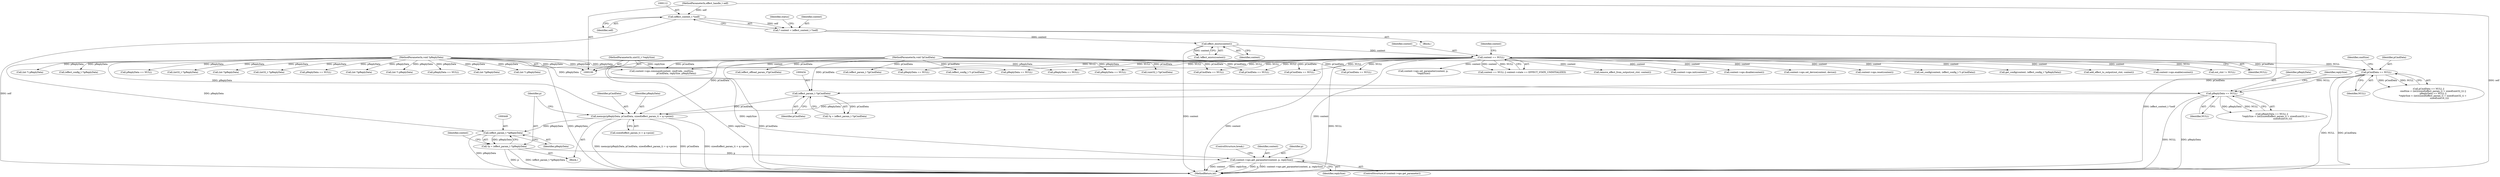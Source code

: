 digraph "0_Android_073a80800f341325932c66818ce4302b312909a4@pointer" {
"1000457" [label="(Call,context->ops.get_parameter(context, p, replySize))"];
"1000134" [label="(Call,context == NULL)"];
"1000124" [label="(Call,effect_exists(context))"];
"1000109" [label="(Call,* context = (effect_context_t *)self)"];
"1000111" [label="(Call,(effect_context_t *)self)"];
"1000101" [label="(MethodParameterIn,effect_handle_t self)"];
"1000446" [label="(Call,*p = (effect_param_t *)pReplyData)"];
"1000448" [label="(Call,(effect_param_t *)pReplyData)"];
"1000436" [label="(Call,memcpy(pReplyData, pCmdData, sizeof(effect_param_t) + q->psize))"];
"1000392" [label="(Call,pReplyData == NULL)"];
"1000106" [label="(MethodParameterIn,void *pReplyData)"];
"1000378" [label="(Call,pCmdData == NULL)"];
"1000104" [label="(MethodParameterIn,void *pCmdData)"];
"1000433" [label="(Call,(effect_param_t *)pCmdData)"];
"1000105" [label="(MethodParameterIn,uint32_t *replySize)"];
"1000566" [label="(Call,context->ops.set_device(context, device))"];
"1000607" [label="(Call,(effect_offload_param_t*)pCmdData)"];
"1000105" [label="(MethodParameterIn,uint32_t *replySize)"];
"1000123" [label="(Call,!effect_exists(context))"];
"1000267" [label="(Call,context->ops.reset(context))"];
"1000447" [label="(Identifier,p)"];
"1000317" [label="(Call,(int *)pReplyData)"];
"1000192" [label="(Call,pCmdData == NULL)"];
"1000111" [label="(Call,(effect_context_t *)self)"];
"1000106" [label="(MethodParameterIn,void *pReplyData)"];
"1000439" [label="(Call,sizeof(effect_param_t) + q->psize)"];
"1000458" [label="(Identifier,context)"];
"1000378" [label="(Call,pCmdData == NULL)"];
"1000394" [label="(Identifier,NULL)"];
"1000104" [label="(MethodParameterIn,void *pCmdData)"];
"1000393" [label="(Identifier,pReplyData)"];
"1000217" [label="(Call,(int *) pReplyData)"];
"1000392" [label="(Call,pReplyData == NULL)"];
"1000391" [label="(Call,pReplyData == NULL ||\n            *replySize < (int)(sizeof(effect_param_t) + sizeof(uint32_t) +\n                               sizeof(uint16_t)))"];
"1000101" [label="(MethodParameterIn,effect_handle_t self)"];
"1000688" [label="(Call,context->ops.command(context, cmdCode, cmdSize,\n                                          pCmdData, replySize, pReplyData))"];
"1000375" [label="(Block,)"];
"1000325" [label="(Call,pReplyData == NULL)"];
"1000712" [label="(MethodReturn,int)"];
"1000135" [label="(Identifier,context)"];
"1000176" [label="(Call,(int *) pReplyData)"];
"1000538" [label="(Call,pCmdData == NULL)"];
"1000222" [label="(Call,(effect_config_t *) pCmdData)"];
"1000229" [label="(Call,pReplyData == NULL)"];
"1000134" [label="(Call,context == NULL)"];
"1000557" [label="(Call,(uint32_t *)pCmdData)"];
"1000220" [label="(Call,set_config(context, (effect_config_t *) pCmdData))"];
"1000431" [label="(Call,*q = (effect_param_t *)pCmdData)"];
"1000450" [label="(Identifier,pReplyData)"];
"1000256" [label="(Call,(effect_config_t *)pReplyData)"];
"1000460" [label="(Identifier,replySize)"];
"1000459" [label="(Identifier,p)"];
"1000483" [label="(Call,pReplyData == NULL)"];
"1000438" [label="(Identifier,pCmdData)"];
"1000154" [label="(Call,pReplyData == NULL)"];
"1000117" [label="(Identifier,status)"];
"1000457" [label="(Call,context->ops.get_parameter(context, p, replySize))"];
"1000583" [label="(Call,pCmdData == NULL)"];
"1000110" [label="(Identifier,context)"];
"1000504" [label="(Call,(int32_t *)pReplyData)"];
"1000621" [label="(Call,(int *)pReplyData)"];
"1000466" [label="(Call,pCmdData == NULL)"];
"1000113" [label="(Identifier,self)"];
"1000254" [label="(Call,get_config(context, (effect_config_t *)pReplyData))"];
"1000671" [label="(Call,add_effect_to_output(out_ctxt, context))"];
"1000397" [label="(Identifier,replySize)"];
"1000383" [label="(Identifier,cmdSize)"];
"1000310" [label="(Call,context->ops.enable(context))"];
"1000522" [label="(Call,(int32_t *)pReplyData)"];
"1000511" [label="(Call,(effect_param_t *)pCmdData)"];
"1000107" [label="(Block,)"];
"1000648" [label="(Call,out_ctxt != NULL)"];
"1000433" [label="(Call,(effect_param_t *)pCmdData)"];
"1000437" [label="(Identifier,pReplyData)"];
"1000587" [label="(Call,pReplyData == NULL)"];
"1000380" [label="(Identifier,NULL)"];
"1000451" [label="(ControlStructure,if (context->ops.get_parameter))"];
"1000454" [label="(Identifier,context)"];
"1000109" [label="(Call,* context = (effect_context_t *)self)"];
"1000124" [label="(Call,effect_exists(context))"];
"1000446" [label="(Call,*p = (effect_param_t *)pReplyData)"];
"1000369" [label="(Call,(int *)pReplyData)"];
"1000273" [label="(Call,pReplyData == NULL)"];
"1000436" [label="(Call,memcpy(pReplyData, pCmdData, sizeof(effect_param_t) + q->psize))"];
"1000136" [label="(Identifier,NULL)"];
"1000525" [label="(Call,context->ops.set_parameter(context, p,\n *replySize))"];
"1000377" [label="(Call,pCmdData == NULL ||\n             cmdSize < (int)(sizeof(effect_param_t) + sizeof(uint32_t)) ||\n             pReplyData == NULL ||\n            *replySize < (int)(sizeof(effect_param_t) + sizeof(uint32_t) +\n                               sizeof(uint16_t)))"];
"1000133" [label="(Call,context == NULL || context->state == EFFECT_STATE_UNINITIALIZED)"];
"1000651" [label="(Call,remove_effect_from_output(out_ctxt, context))"];
"1000184" [label="(Call,(int *) pReplyData)"];
"1000448" [label="(Call,(effect_param_t *)pReplyData)"];
"1000201" [label="(Call,pReplyData == NULL)"];
"1000125" [label="(Identifier,context)"];
"1000139" [label="(Identifier,context)"];
"1000461" [label="(ControlStructure,break;)"];
"1000435" [label="(Identifier,pCmdData)"];
"1000179" [label="(Call,context->ops.init(context))"];
"1000379" [label="(Identifier,pCmdData)"];
"1000362" [label="(Call,context->ops.disable(context))"];
"1000457" -> "1000451"  [label="AST: "];
"1000457" -> "1000460"  [label="CFG: "];
"1000458" -> "1000457"  [label="AST: "];
"1000459" -> "1000457"  [label="AST: "];
"1000460" -> "1000457"  [label="AST: "];
"1000461" -> "1000457"  [label="CFG: "];
"1000457" -> "1000712"  [label="DDG: replySize"];
"1000457" -> "1000712"  [label="DDG: p"];
"1000457" -> "1000712"  [label="DDG: context->ops.get_parameter(context, p, replySize)"];
"1000457" -> "1000712"  [label="DDG: context"];
"1000134" -> "1000457"  [label="DDG: context"];
"1000446" -> "1000457"  [label="DDG: p"];
"1000105" -> "1000457"  [label="DDG: replySize"];
"1000134" -> "1000133"  [label="AST: "];
"1000134" -> "1000136"  [label="CFG: "];
"1000135" -> "1000134"  [label="AST: "];
"1000136" -> "1000134"  [label="AST: "];
"1000139" -> "1000134"  [label="CFG: "];
"1000133" -> "1000134"  [label="CFG: "];
"1000134" -> "1000712"  [label="DDG: context"];
"1000134" -> "1000712"  [label="DDG: NULL"];
"1000134" -> "1000133"  [label="DDG: context"];
"1000134" -> "1000133"  [label="DDG: NULL"];
"1000124" -> "1000134"  [label="DDG: context"];
"1000134" -> "1000154"  [label="DDG: NULL"];
"1000134" -> "1000179"  [label="DDG: context"];
"1000134" -> "1000192"  [label="DDG: NULL"];
"1000134" -> "1000220"  [label="DDG: context"];
"1000134" -> "1000229"  [label="DDG: NULL"];
"1000134" -> "1000254"  [label="DDG: context"];
"1000134" -> "1000267"  [label="DDG: context"];
"1000134" -> "1000273"  [label="DDG: NULL"];
"1000134" -> "1000310"  [label="DDG: context"];
"1000134" -> "1000325"  [label="DDG: NULL"];
"1000134" -> "1000362"  [label="DDG: context"];
"1000134" -> "1000378"  [label="DDG: NULL"];
"1000134" -> "1000466"  [label="DDG: NULL"];
"1000134" -> "1000525"  [label="DDG: context"];
"1000134" -> "1000538"  [label="DDG: NULL"];
"1000134" -> "1000566"  [label="DDG: context"];
"1000134" -> "1000583"  [label="DDG: NULL"];
"1000134" -> "1000648"  [label="DDG: NULL"];
"1000134" -> "1000651"  [label="DDG: context"];
"1000134" -> "1000671"  [label="DDG: context"];
"1000134" -> "1000688"  [label="DDG: context"];
"1000124" -> "1000123"  [label="AST: "];
"1000124" -> "1000125"  [label="CFG: "];
"1000125" -> "1000124"  [label="AST: "];
"1000123" -> "1000124"  [label="CFG: "];
"1000124" -> "1000712"  [label="DDG: context"];
"1000124" -> "1000123"  [label="DDG: context"];
"1000109" -> "1000124"  [label="DDG: context"];
"1000109" -> "1000107"  [label="AST: "];
"1000109" -> "1000111"  [label="CFG: "];
"1000110" -> "1000109"  [label="AST: "];
"1000111" -> "1000109"  [label="AST: "];
"1000117" -> "1000109"  [label="CFG: "];
"1000109" -> "1000712"  [label="DDG: (effect_context_t *)self"];
"1000111" -> "1000109"  [label="DDG: self"];
"1000111" -> "1000113"  [label="CFG: "];
"1000112" -> "1000111"  [label="AST: "];
"1000113" -> "1000111"  [label="AST: "];
"1000111" -> "1000712"  [label="DDG: self"];
"1000101" -> "1000111"  [label="DDG: self"];
"1000101" -> "1000100"  [label="AST: "];
"1000101" -> "1000712"  [label="DDG: self"];
"1000446" -> "1000375"  [label="AST: "];
"1000446" -> "1000448"  [label="CFG: "];
"1000447" -> "1000446"  [label="AST: "];
"1000448" -> "1000446"  [label="AST: "];
"1000454" -> "1000446"  [label="CFG: "];
"1000446" -> "1000712"  [label="DDG: p"];
"1000446" -> "1000712"  [label="DDG: (effect_param_t *)pReplyData"];
"1000448" -> "1000446"  [label="DDG: pReplyData"];
"1000448" -> "1000450"  [label="CFG: "];
"1000449" -> "1000448"  [label="AST: "];
"1000450" -> "1000448"  [label="AST: "];
"1000448" -> "1000712"  [label="DDG: pReplyData"];
"1000436" -> "1000448"  [label="DDG: pReplyData"];
"1000106" -> "1000448"  [label="DDG: pReplyData"];
"1000436" -> "1000375"  [label="AST: "];
"1000436" -> "1000439"  [label="CFG: "];
"1000437" -> "1000436"  [label="AST: "];
"1000438" -> "1000436"  [label="AST: "];
"1000439" -> "1000436"  [label="AST: "];
"1000447" -> "1000436"  [label="CFG: "];
"1000436" -> "1000712"  [label="DDG: memcpy(pReplyData, pCmdData, sizeof(effect_param_t) + q->psize)"];
"1000436" -> "1000712"  [label="DDG: pCmdData"];
"1000436" -> "1000712"  [label="DDG: sizeof(effect_param_t) + q->psize"];
"1000392" -> "1000436"  [label="DDG: pReplyData"];
"1000106" -> "1000436"  [label="DDG: pReplyData"];
"1000433" -> "1000436"  [label="DDG: pCmdData"];
"1000104" -> "1000436"  [label="DDG: pCmdData"];
"1000392" -> "1000391"  [label="AST: "];
"1000392" -> "1000394"  [label="CFG: "];
"1000393" -> "1000392"  [label="AST: "];
"1000394" -> "1000392"  [label="AST: "];
"1000397" -> "1000392"  [label="CFG: "];
"1000391" -> "1000392"  [label="CFG: "];
"1000392" -> "1000712"  [label="DDG: NULL"];
"1000392" -> "1000712"  [label="DDG: pReplyData"];
"1000392" -> "1000391"  [label="DDG: pReplyData"];
"1000392" -> "1000391"  [label="DDG: NULL"];
"1000106" -> "1000392"  [label="DDG: pReplyData"];
"1000378" -> "1000392"  [label="DDG: NULL"];
"1000106" -> "1000100"  [label="AST: "];
"1000106" -> "1000712"  [label="DDG: pReplyData"];
"1000106" -> "1000154"  [label="DDG: pReplyData"];
"1000106" -> "1000176"  [label="DDG: pReplyData"];
"1000106" -> "1000184"  [label="DDG: pReplyData"];
"1000106" -> "1000201"  [label="DDG: pReplyData"];
"1000106" -> "1000217"  [label="DDG: pReplyData"];
"1000106" -> "1000229"  [label="DDG: pReplyData"];
"1000106" -> "1000256"  [label="DDG: pReplyData"];
"1000106" -> "1000273"  [label="DDG: pReplyData"];
"1000106" -> "1000317"  [label="DDG: pReplyData"];
"1000106" -> "1000325"  [label="DDG: pReplyData"];
"1000106" -> "1000369"  [label="DDG: pReplyData"];
"1000106" -> "1000483"  [label="DDG: pReplyData"];
"1000106" -> "1000504"  [label="DDG: pReplyData"];
"1000106" -> "1000522"  [label="DDG: pReplyData"];
"1000106" -> "1000587"  [label="DDG: pReplyData"];
"1000106" -> "1000621"  [label="DDG: pReplyData"];
"1000106" -> "1000688"  [label="DDG: pReplyData"];
"1000378" -> "1000377"  [label="AST: "];
"1000378" -> "1000380"  [label="CFG: "];
"1000379" -> "1000378"  [label="AST: "];
"1000380" -> "1000378"  [label="AST: "];
"1000383" -> "1000378"  [label="CFG: "];
"1000377" -> "1000378"  [label="CFG: "];
"1000378" -> "1000712"  [label="DDG: NULL"];
"1000378" -> "1000712"  [label="DDG: pCmdData"];
"1000378" -> "1000377"  [label="DDG: pCmdData"];
"1000378" -> "1000377"  [label="DDG: NULL"];
"1000104" -> "1000378"  [label="DDG: pCmdData"];
"1000378" -> "1000433"  [label="DDG: pCmdData"];
"1000104" -> "1000100"  [label="AST: "];
"1000104" -> "1000712"  [label="DDG: pCmdData"];
"1000104" -> "1000192"  [label="DDG: pCmdData"];
"1000104" -> "1000222"  [label="DDG: pCmdData"];
"1000104" -> "1000433"  [label="DDG: pCmdData"];
"1000104" -> "1000466"  [label="DDG: pCmdData"];
"1000104" -> "1000511"  [label="DDG: pCmdData"];
"1000104" -> "1000538"  [label="DDG: pCmdData"];
"1000104" -> "1000557"  [label="DDG: pCmdData"];
"1000104" -> "1000583"  [label="DDG: pCmdData"];
"1000104" -> "1000607"  [label="DDG: pCmdData"];
"1000104" -> "1000688"  [label="DDG: pCmdData"];
"1000433" -> "1000431"  [label="AST: "];
"1000433" -> "1000435"  [label="CFG: "];
"1000434" -> "1000433"  [label="AST: "];
"1000435" -> "1000433"  [label="AST: "];
"1000431" -> "1000433"  [label="CFG: "];
"1000433" -> "1000431"  [label="DDG: pCmdData"];
"1000105" -> "1000100"  [label="AST: "];
"1000105" -> "1000712"  [label="DDG: replySize"];
"1000105" -> "1000688"  [label="DDG: replySize"];
}
